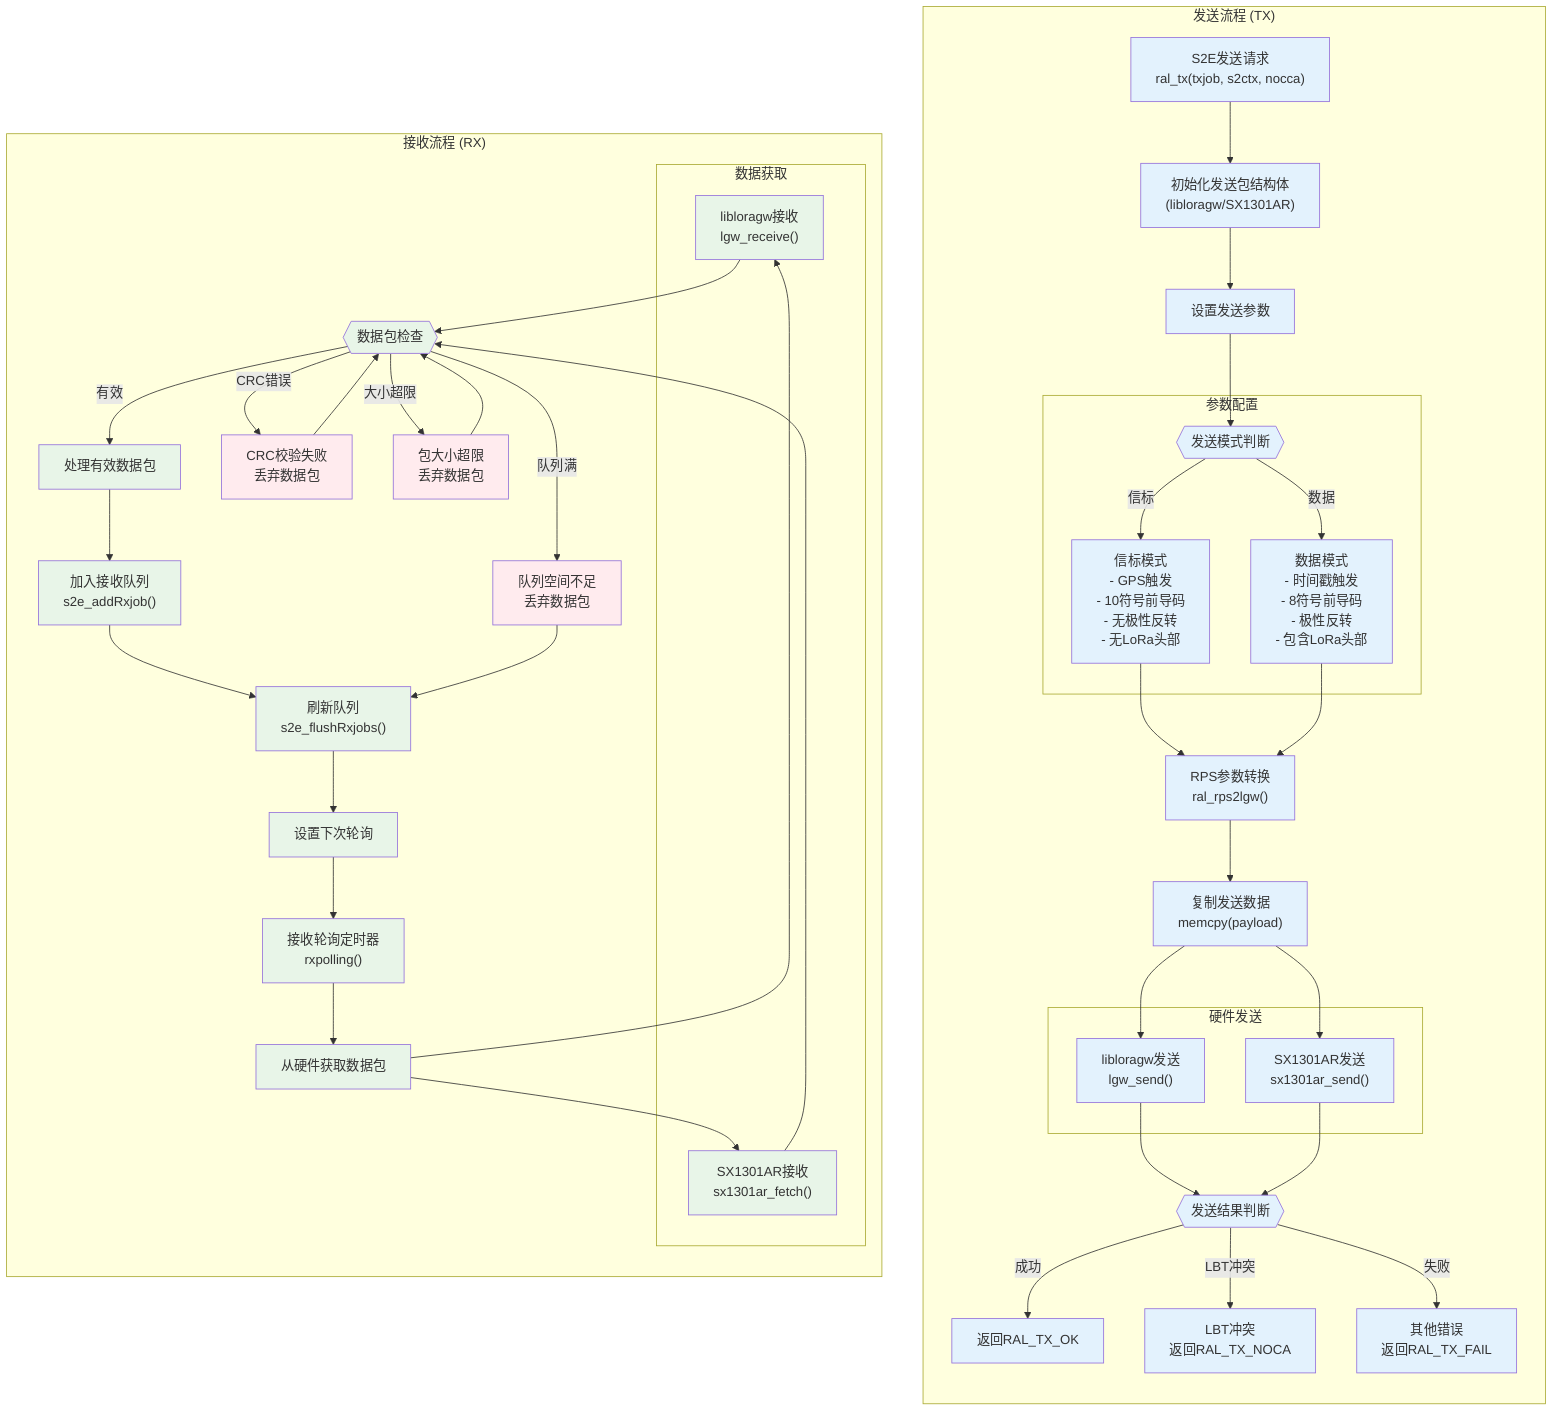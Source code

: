 flowchart TD
    %% RAL LGW收发流程图 - 发送和接收数据包处理流程

    subgraph "发送流程 (TX)"
        direction TB
        
        TX_START["S2E发送请求<br/>ral_tx(txjob, s2ctx, nocca)"]
        TX_INIT["初始化发送包结构体<br/>(libloragw/SX1301AR)"]
        TX_PARAM["设置发送参数"]
        
        subgraph "参数配置"
            TX_MODE{{"发送模式判断"}}
            TX_BCN["信标模式<br/>- GPS触发<br/>- 10符号前导码<br/>- 无极性反转<br/>- 无LoRa头部"]
            TX_DATA["数据模式<br/>- 时间戳触发<br/>- 8符号前导码<br/>- 极性反转<br/>- 包含LoRa头部"]
        end
        
        TX_RPS["RPS参数转换<br/>ral_rps2lgw()"]
        TX_COPY["复制发送数据<br/>memcpy(payload)"]
        
        subgraph "硬件发送"
            TX_LGW1["libloragw发送<br/>lgw_send()"]
            TX_LGW2["SX1301AR发送<br/>sx1301ar_send()"]
        end
        
        TX_RESULT{{"发送结果判断"}}
        TX_OK["返回RAL_TX_OK"]
        TX_LBT["LBT冲突<br/>返回RAL_TX_NOCA"]
        TX_FAIL["其他错误<br/>返回RAL_TX_FAIL"]
    end

    subgraph "接收流程 (RX)"
        direction TB
        
        RX_TIMER["接收轮询定时器<br/>rxpolling()"]
        RX_FETCH["从硬件获取数据包"]
        
        subgraph "数据获取"
            RX_LGW1_FETCH["libloragw接收<br/>lgw_receive()"]
            RX_LGW2_FETCH["SX1301AR接收<br/>sx1301ar_fetch()"]
        end
        
        RX_CHECK{{"数据包检查"}}
        RX_DROP_SPACE["队列空间不足<br/>丢弃数据包"]
        RX_DROP_CRC["CRC校验失败<br/>丢弃数据包"]
        RX_DROP_SIZE["包大小超限<br/>丢弃数据包"]
        
        RX_PROCESS["处理有效数据包"]
        RX_QUEUE["加入接收队列<br/>s2e_addRxjob()"]
        RX_FLUSH["刷新队列<br/>s2e_flushRxjobs()"]
        RX_NEXT_TIMER["设置下次轮询"]
    end

    %% 发送流程连接
    TX_START --> TX_INIT
    TX_INIT --> TX_PARAM
    TX_PARAM --> TX_MODE
    TX_MODE -->|信标| TX_BCN
    TX_MODE -->|数据| TX_DATA
    TX_BCN --> TX_RPS
    TX_DATA --> TX_RPS
    TX_RPS --> TX_COPY
    TX_COPY --> TX_LGW1
    TX_COPY --> TX_LGW2
    TX_LGW1 --> TX_RESULT
    TX_LGW2 --> TX_RESULT
    TX_RESULT -->|成功| TX_OK
    TX_RESULT -->|LBT冲突| TX_LBT  
    TX_RESULT -->|失败| TX_FAIL

    %% 接收流程连接
    RX_TIMER --> RX_FETCH
    RX_FETCH --> RX_LGW1_FETCH
    RX_FETCH --> RX_LGW2_FETCH
    RX_LGW1_FETCH --> RX_CHECK
    RX_LGW2_FETCH --> RX_CHECK
    RX_CHECK -->|队列满| RX_DROP_SPACE
    RX_CHECK -->|CRC错误| RX_DROP_CRC
    RX_CHECK -->|大小超限| RX_DROP_SIZE
    RX_CHECK -->|有效| RX_PROCESS
    RX_PROCESS --> RX_QUEUE
    RX_QUEUE --> RX_FLUSH
    RX_FLUSH --> RX_NEXT_TIMER
    RX_NEXT_TIMER --> RX_TIMER
    
    %% 丢弃分支返回
    RX_DROP_SPACE --> RX_FLUSH
    RX_DROP_CRC --> RX_CHECK
    RX_DROP_SIZE --> RX_CHECK

    %% 样式定义
    classDef txFlow fill:#e3f2fd
    classDef rxFlow fill:#e8f5e8
    classDef errorFlow fill:#ffebee

    class TX_START,TX_INIT,TX_PARAM,TX_MODE,TX_BCN,TX_DATA,TX_RPS,TX_COPY,TX_LGW1,TX_LGW2,TX_RESULT,TX_OK,TX_LBT,TX_FAIL txFlow
    class RX_TIMER,RX_FETCH,RX_LGW1_FETCH,RX_LGW2_FETCH,RX_CHECK,RX_PROCESS,RX_QUEUE,RX_FLUSH,RX_NEXT_TIMER rxFlow
    class RX_DROP_SPACE,RX_DROP_CRC,RX_DROP_SIZE errorFlow